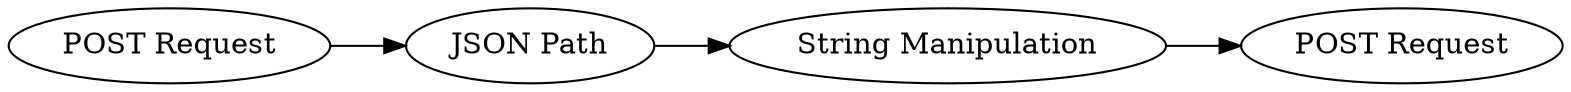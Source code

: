 digraph {
	2 [label="POST Request"]
	3 [label="JSON Path"]
	9 [label="POST Request"]
	11 [label="String Manipulation"]
	2 -> 3
	3 -> 11
	11 -> 9
	rankdir=LR
}
